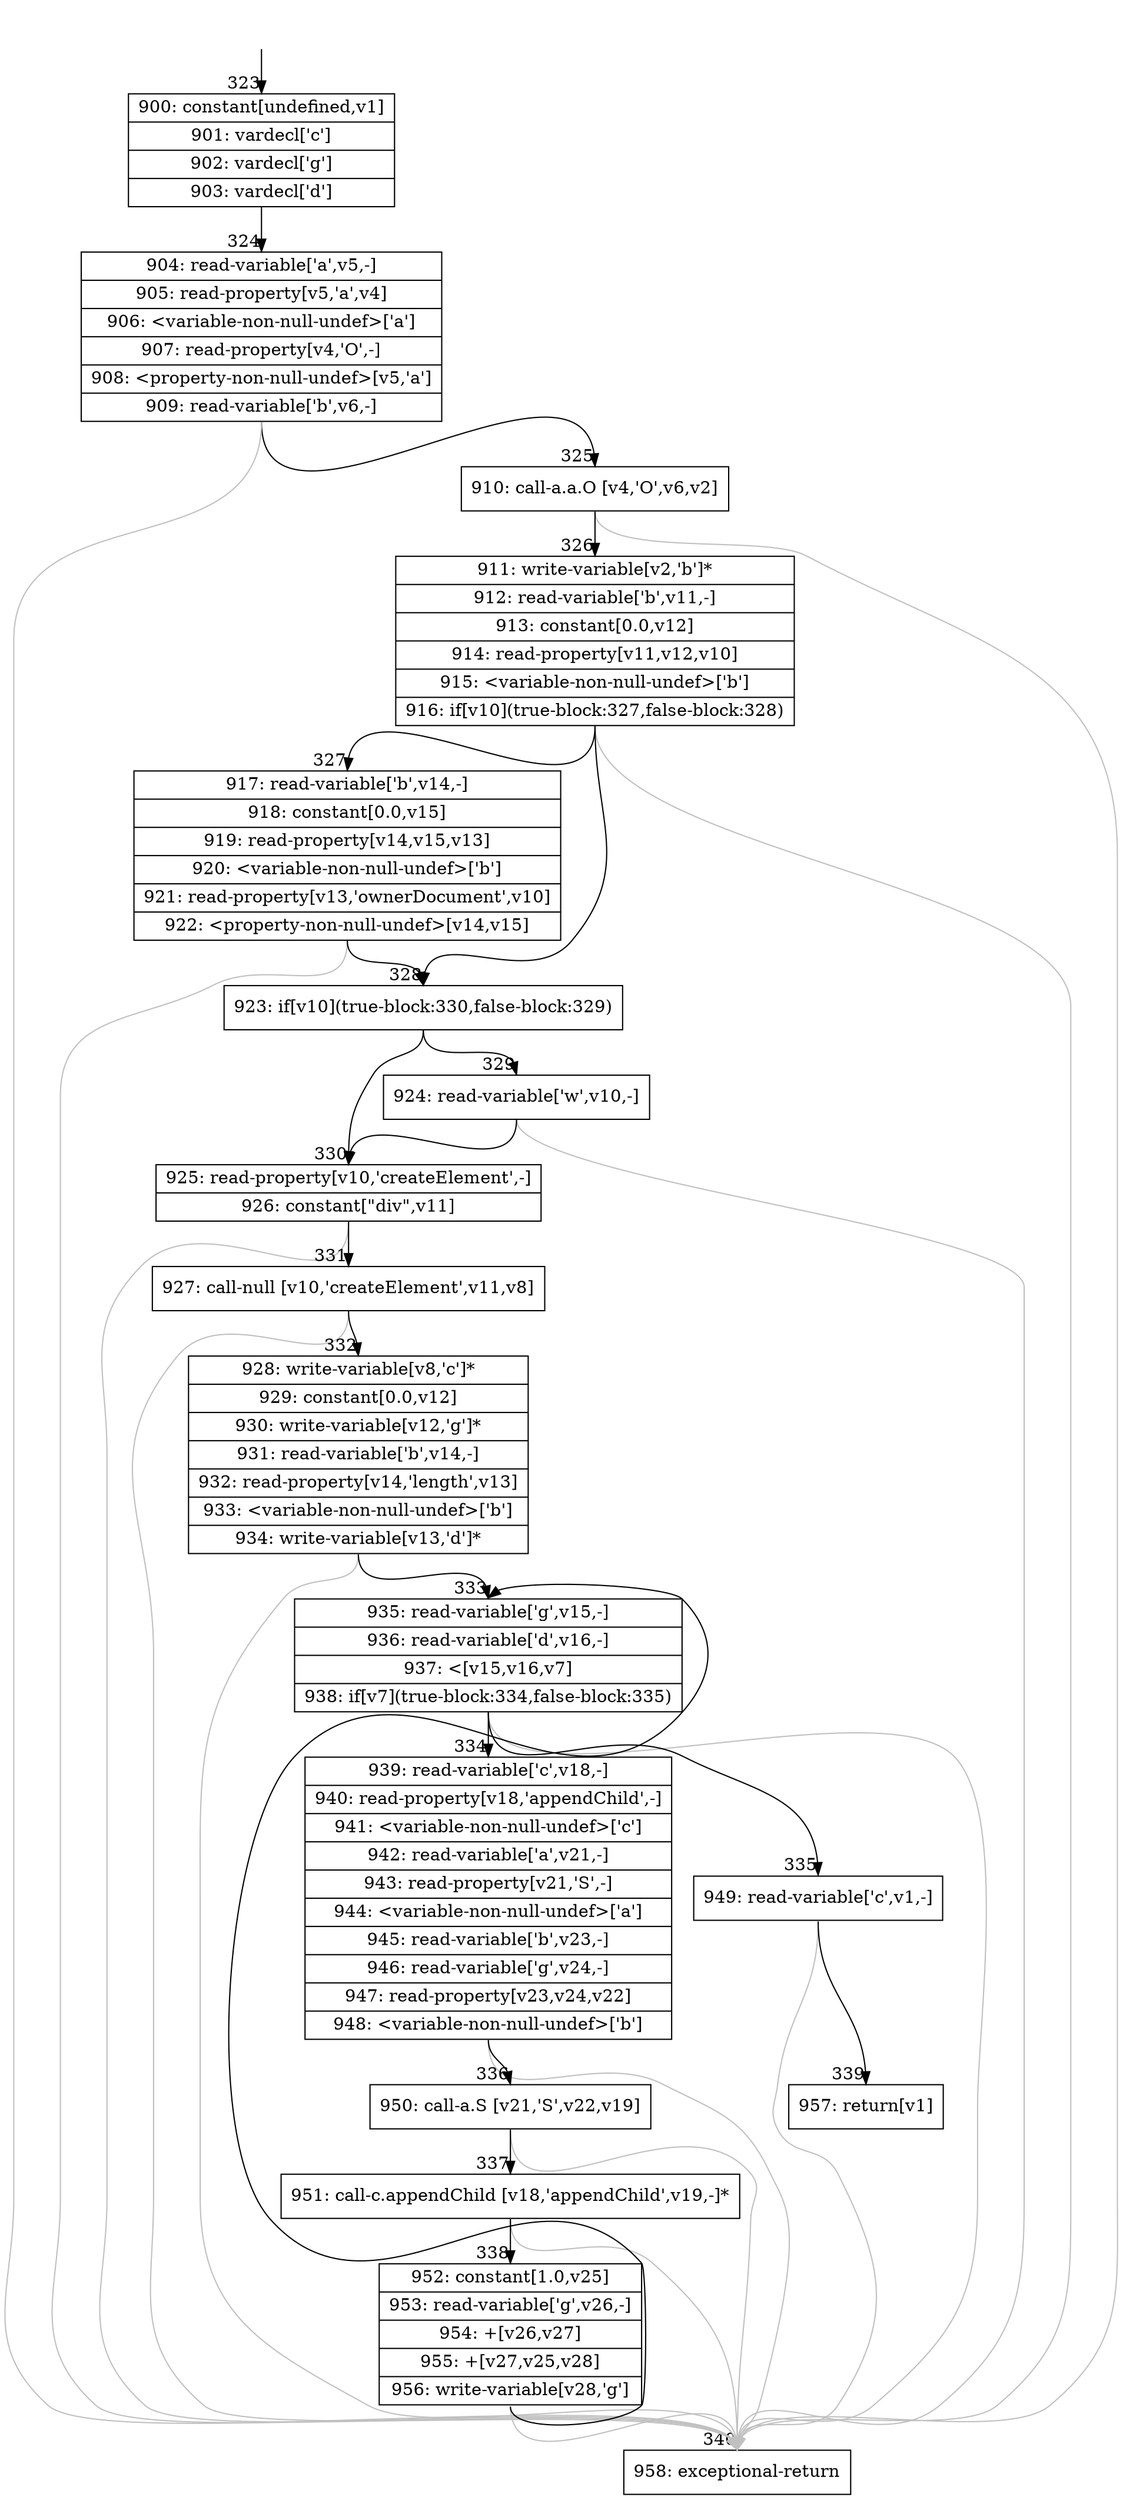 digraph {
rankdir="TD"
BB_entry35[shape=none,label=""];
BB_entry35 -> BB323 [tailport=s, headport=n, headlabel="    323"]
BB323 [shape=record label="{900: constant[undefined,v1]|901: vardecl['c']|902: vardecl['g']|903: vardecl['d']}" ] 
BB323 -> BB324 [tailport=s, headport=n, headlabel="      324"]
BB324 [shape=record label="{904: read-variable['a',v5,-]|905: read-property[v5,'a',v4]|906: \<variable-non-null-undef\>['a']|907: read-property[v4,'O',-]|908: \<property-non-null-undef\>[v5,'a']|909: read-variable['b',v6,-]}" ] 
BB324 -> BB325 [tailport=s, headport=n, headlabel="      325"]
BB324 -> BB340 [tailport=s, headport=n, color=gray, headlabel="      340"]
BB325 [shape=record label="{910: call-a.a.O [v4,'O',v6,v2]}" ] 
BB325 -> BB326 [tailport=s, headport=n, headlabel="      326"]
BB325 -> BB340 [tailport=s, headport=n, color=gray]
BB326 [shape=record label="{911: write-variable[v2,'b']*|912: read-variable['b',v11,-]|913: constant[0.0,v12]|914: read-property[v11,v12,v10]|915: \<variable-non-null-undef\>['b']|916: if[v10](true-block:327,false-block:328)}" ] 
BB326 -> BB328 [tailport=s, headport=n, headlabel="      328"]
BB326 -> BB327 [tailport=s, headport=n, headlabel="      327"]
BB326 -> BB340 [tailport=s, headport=n, color=gray]
BB327 [shape=record label="{917: read-variable['b',v14,-]|918: constant[0.0,v15]|919: read-property[v14,v15,v13]|920: \<variable-non-null-undef\>['b']|921: read-property[v13,'ownerDocument',v10]|922: \<property-non-null-undef\>[v14,v15]}" ] 
BB327 -> BB328 [tailport=s, headport=n]
BB327 -> BB340 [tailport=s, headport=n, color=gray]
BB328 [shape=record label="{923: if[v10](true-block:330,false-block:329)}" ] 
BB328 -> BB330 [tailport=s, headport=n, headlabel="      330"]
BB328 -> BB329 [tailport=s, headport=n, headlabel="      329"]
BB329 [shape=record label="{924: read-variable['w',v10,-]}" ] 
BB329 -> BB330 [tailport=s, headport=n]
BB329 -> BB340 [tailport=s, headport=n, color=gray]
BB330 [shape=record label="{925: read-property[v10,'createElement',-]|926: constant[\"div\",v11]}" ] 
BB330 -> BB331 [tailport=s, headport=n, headlabel="      331"]
BB330 -> BB340 [tailport=s, headport=n, color=gray]
BB331 [shape=record label="{927: call-null [v10,'createElement',v11,v8]}" ] 
BB331 -> BB332 [tailport=s, headport=n, headlabel="      332"]
BB331 -> BB340 [tailport=s, headport=n, color=gray]
BB332 [shape=record label="{928: write-variable[v8,'c']*|929: constant[0.0,v12]|930: write-variable[v12,'g']*|931: read-variable['b',v14,-]|932: read-property[v14,'length',v13]|933: \<variable-non-null-undef\>['b']|934: write-variable[v13,'d']*}" ] 
BB332 -> BB333 [tailport=s, headport=n, headlabel="      333"]
BB332 -> BB340 [tailport=s, headport=n, color=gray]
BB333 [shape=record label="{935: read-variable['g',v15,-]|936: read-variable['d',v16,-]|937: \<[v15,v16,v7]|938: if[v7](true-block:334,false-block:335)}" ] 
BB333 -> BB334 [tailport=s, headport=n, headlabel="      334"]
BB333 -> BB335 [tailport=s, headport=n, headlabel="      335"]
BB333 -> BB340 [tailport=s, headport=n, color=gray]
BB334 [shape=record label="{939: read-variable['c',v18,-]|940: read-property[v18,'appendChild',-]|941: \<variable-non-null-undef\>['c']|942: read-variable['a',v21,-]|943: read-property[v21,'S',-]|944: \<variable-non-null-undef\>['a']|945: read-variable['b',v23,-]|946: read-variable['g',v24,-]|947: read-property[v23,v24,v22]|948: \<variable-non-null-undef\>['b']}" ] 
BB334 -> BB336 [tailport=s, headport=n, headlabel="      336"]
BB334 -> BB340 [tailport=s, headport=n, color=gray]
BB335 [shape=record label="{949: read-variable['c',v1,-]}" ] 
BB335 -> BB339 [tailport=s, headport=n, headlabel="      339"]
BB335 -> BB340 [tailport=s, headport=n, color=gray]
BB336 [shape=record label="{950: call-a.S [v21,'S',v22,v19]}" ] 
BB336 -> BB337 [tailport=s, headport=n, headlabel="      337"]
BB336 -> BB340 [tailport=s, headport=n, color=gray]
BB337 [shape=record label="{951: call-c.appendChild [v18,'appendChild',v19,-]*}" ] 
BB337 -> BB338 [tailport=s, headport=n, headlabel="      338"]
BB337 -> BB340 [tailport=s, headport=n, color=gray]
BB338 [shape=record label="{952: constant[1.0,v25]|953: read-variable['g',v26,-]|954: +[v26,v27]|955: +[v27,v25,v28]|956: write-variable[v28,'g']}" ] 
BB338 -> BB333 [tailport=s, headport=n]
BB338 -> BB340 [tailport=s, headport=n, color=gray]
BB339 [shape=record label="{957: return[v1]}" ] 
BB340 [shape=record label="{958: exceptional-return}" ] 
}
